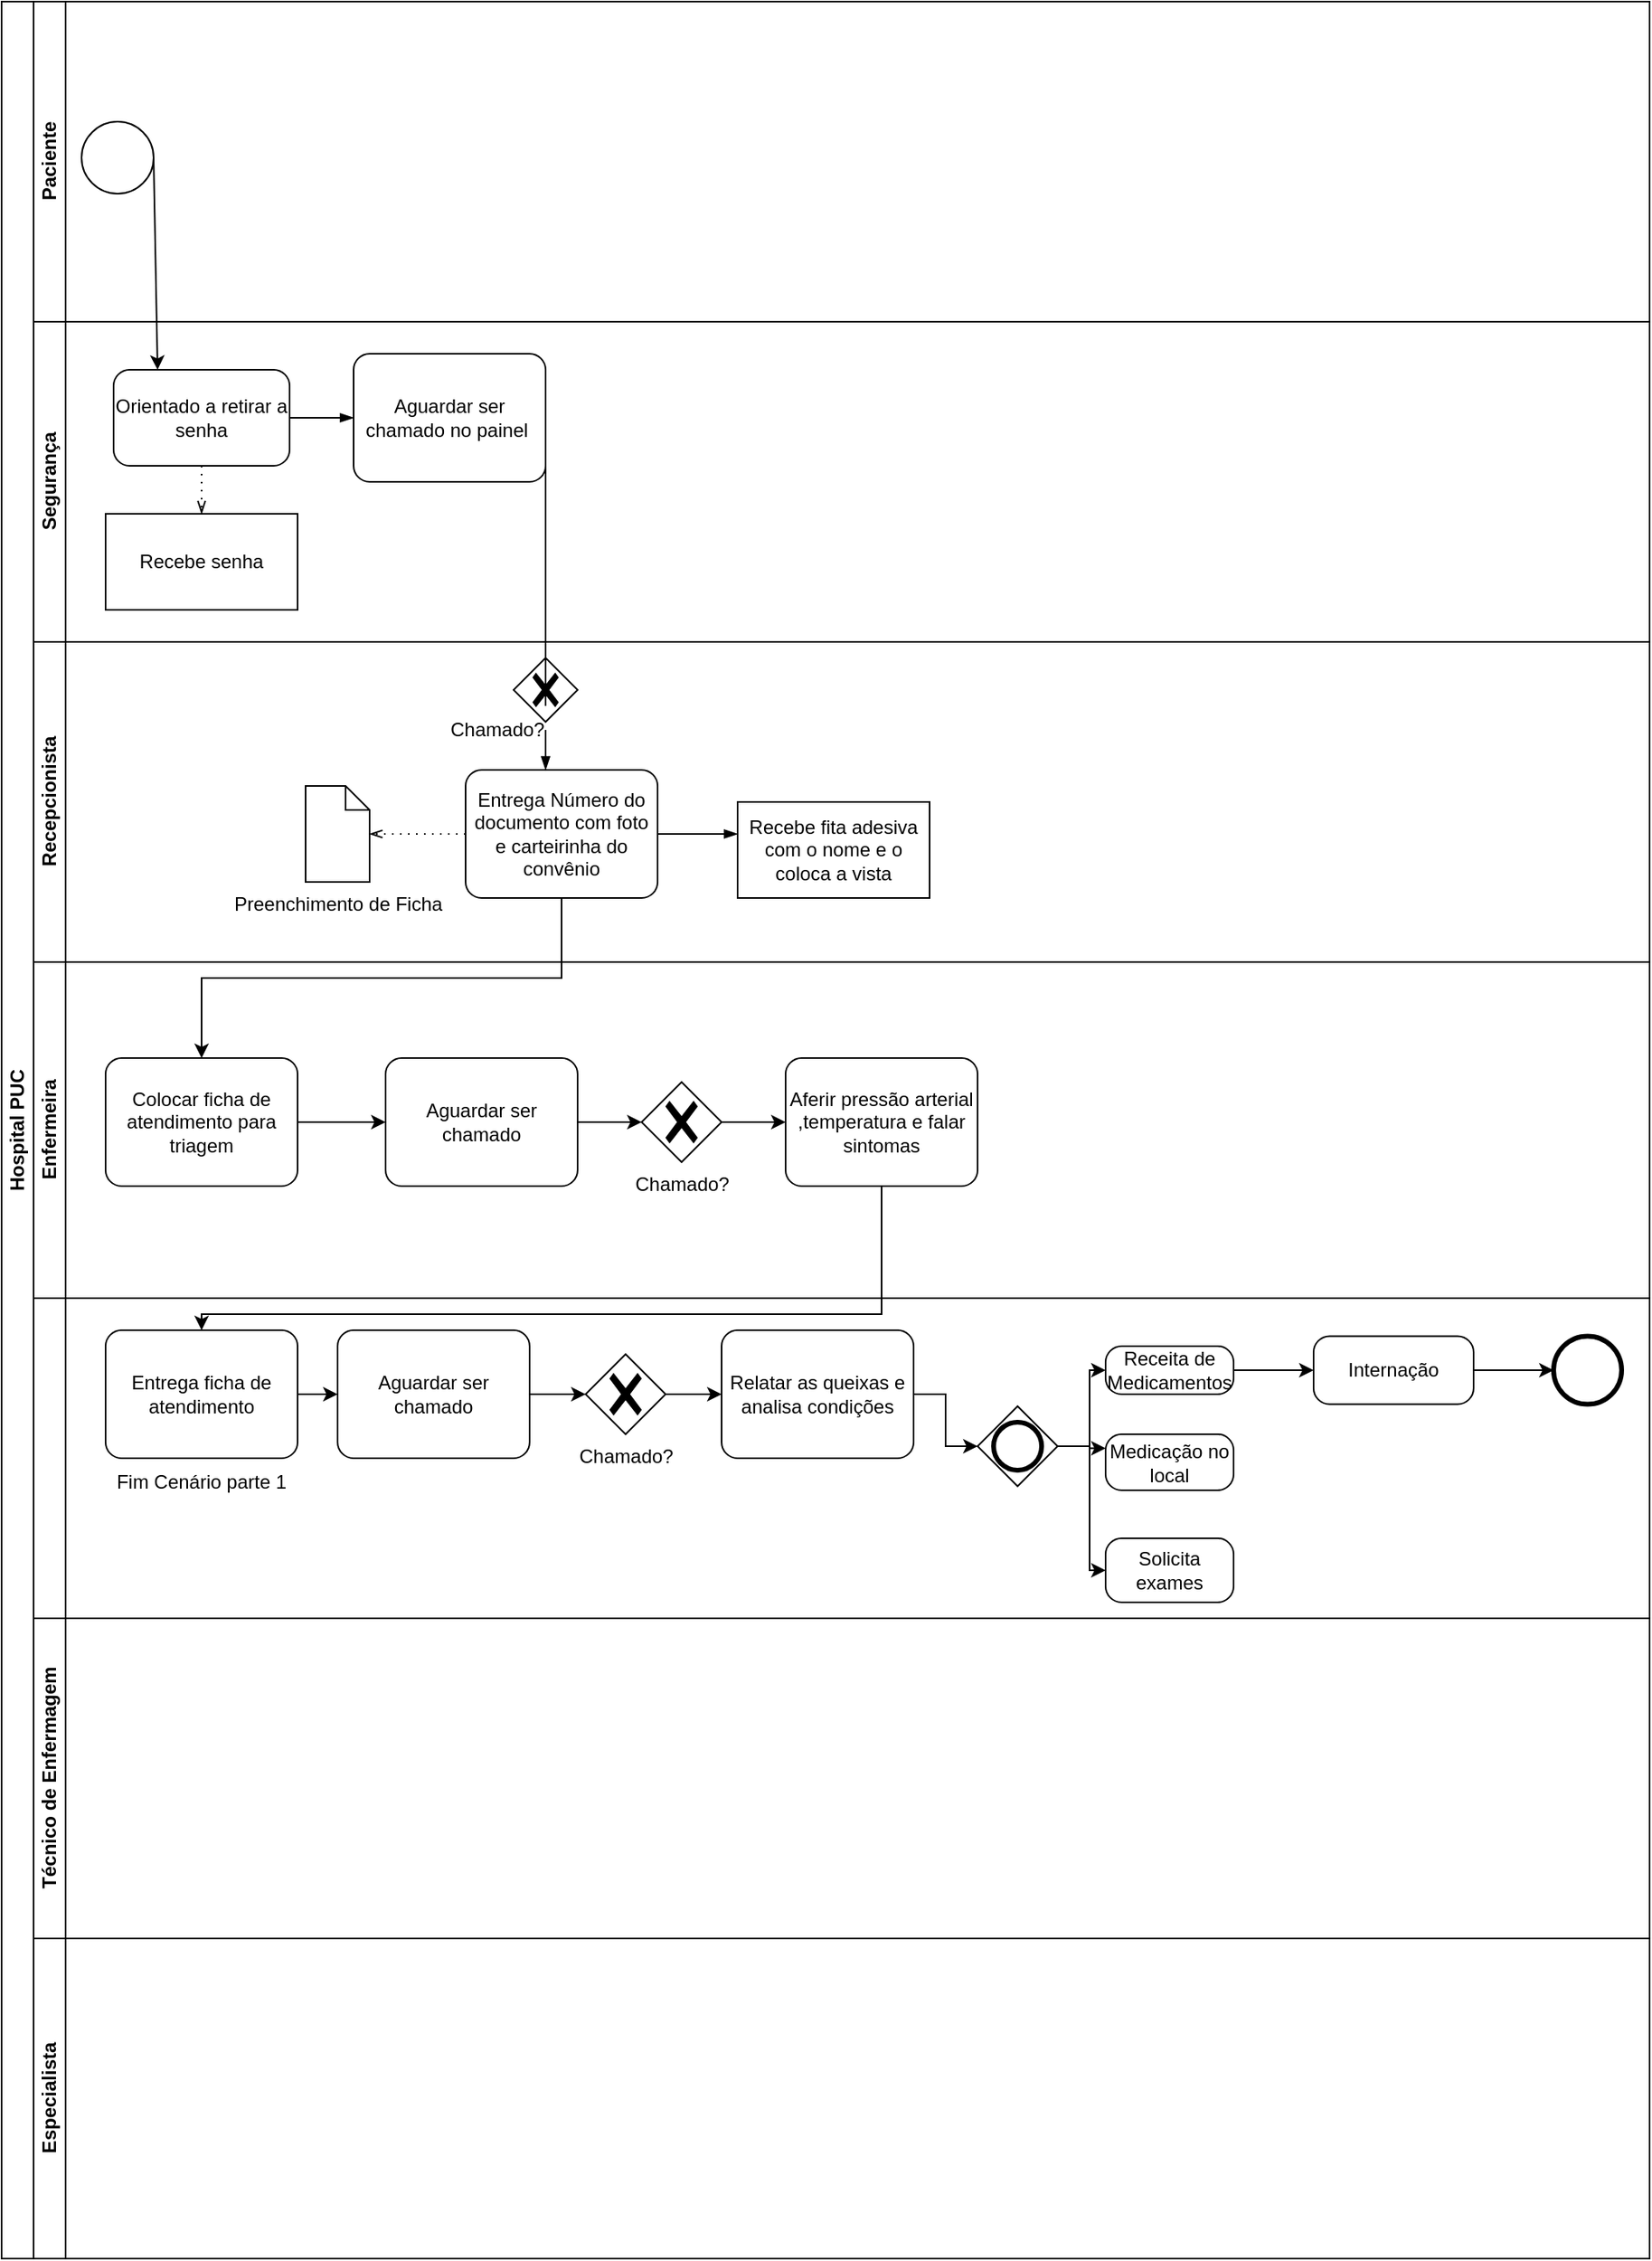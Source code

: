 <mxfile version="21.0.6" type="github">
  <diagram name="Página-1" id="sTaQzrzicb5HoiLquos4">
    <mxGraphModel dx="1434" dy="796" grid="1" gridSize="10" guides="1" tooltips="1" connect="1" arrows="1" fold="1" page="1" pageScale="1" pageWidth="827" pageHeight="1169" math="0" shadow="0">
      <root>
        <mxCell id="0" />
        <mxCell id="1" parent="0" />
        <mxCell id="IWvimnZg6qs0Tck0v6mo-6" value="Hospital PUC" style="swimlane;html=1;childLayout=stackLayout;resizeParent=1;resizeParentMax=0;horizontal=0;startSize=20;horizontalStack=0;whiteSpace=wrap;" parent="1" vertex="1">
          <mxGeometry x="40" y="120" width="1030" height="1410" as="geometry" />
        </mxCell>
        <mxCell id="IWvimnZg6qs0Tck0v6mo-7" value="Paciente" style="swimlane;html=1;startSize=20;horizontal=0;" parent="IWvimnZg6qs0Tck0v6mo-6" vertex="1">
          <mxGeometry x="20" width="1010" height="200" as="geometry" />
        </mxCell>
        <mxCell id="U0FNGHikw2ZuDUiaoQAn-5" value="" style="points=[[0.145,0.145,0],[0.5,0,0],[0.855,0.145,0],[1,0.5,0],[0.855,0.855,0],[0.5,1,0],[0.145,0.855,0],[0,0.5,0]];shape=mxgraph.bpmn.event;html=1;verticalLabelPosition=bottom;labelBackgroundColor=#ffffff;verticalAlign=top;align=center;perimeter=ellipsePerimeter;outlineConnect=0;aspect=fixed;outline=standard;symbol=general;" vertex="1" parent="IWvimnZg6qs0Tck0v6mo-7">
          <mxGeometry x="30" y="75" width="45" height="45" as="geometry" />
        </mxCell>
        <mxCell id="IWvimnZg6qs0Tck0v6mo-8" value="Segurança" style="swimlane;html=1;startSize=20;horizontal=0;" parent="IWvimnZg6qs0Tck0v6mo-6" vertex="1">
          <mxGeometry x="20" y="200" width="1010" height="200" as="geometry" />
        </mxCell>
        <mxCell id="U0FNGHikw2ZuDUiaoQAn-9" value="Orientado a retirar a senha" style="points=[[0.25,0,0],[0.5,0,0],[0.75,0,0],[1,0.25,0],[1,0.5,0],[1,0.75,0],[0.75,1,0],[0.5,1,0],[0.25,1,0],[0,0.75,0],[0,0.5,0],[0,0.25,0]];shape=mxgraph.bpmn.task;whiteSpace=wrap;rectStyle=rounded;size=10;html=1;container=1;expand=0;collapsible=0;taskMarker=abstract;" vertex="1" parent="IWvimnZg6qs0Tck0v6mo-8">
          <mxGeometry x="50" y="30" width="110" height="60" as="geometry" />
        </mxCell>
        <mxCell id="U0FNGHikw2ZuDUiaoQAn-14" value="Recebe senha" style="rounded=0;whiteSpace=wrap;html=1;" vertex="1" parent="IWvimnZg6qs0Tck0v6mo-8">
          <mxGeometry x="45" y="120" width="120" height="60" as="geometry" />
        </mxCell>
        <mxCell id="U0FNGHikw2ZuDUiaoQAn-16" value="" style="edgeStyle=elbowEdgeStyle;fontSize=12;html=1;endFill=0;startFill=0;endSize=6;startSize=6;dashed=1;dashPattern=1 4;endArrow=openThin;startArrow=none;rounded=0;exitX=0.5;exitY=1;exitDx=0;exitDy=0;exitPerimeter=0;entryX=0.5;entryY=0;entryDx=0;entryDy=0;" edge="1" parent="IWvimnZg6qs0Tck0v6mo-8" source="U0FNGHikw2ZuDUiaoQAn-9" target="U0FNGHikw2ZuDUiaoQAn-14">
          <mxGeometry width="160" relative="1" as="geometry">
            <mxPoint x="270" y="100" as="sourcePoint" />
            <mxPoint x="430" y="100" as="targetPoint" />
          </mxGeometry>
        </mxCell>
        <mxCell id="U0FNGHikw2ZuDUiaoQAn-18" value="Aguardar ser chamado no painel&amp;nbsp;" style="points=[[0.25,0,0],[0.5,0,0],[0.75,0,0],[1,0.25,0],[1,0.5,0],[1,0.75,0],[0.75,1,0],[0.5,1,0],[0.25,1,0],[0,0.75,0],[0,0.5,0],[0,0.25,0]];shape=mxgraph.bpmn.task;whiteSpace=wrap;rectStyle=rounded;size=10;html=1;container=1;expand=0;collapsible=0;taskMarker=abstract;" vertex="1" parent="IWvimnZg6qs0Tck0v6mo-8">
          <mxGeometry x="200" y="20" width="120" height="80" as="geometry" />
        </mxCell>
        <mxCell id="U0FNGHikw2ZuDUiaoQAn-17" value="" style="edgeStyle=elbowEdgeStyle;fontSize=12;html=1;endArrow=blockThin;endFill=1;rounded=0;exitX=1;exitY=0.5;exitDx=0;exitDy=0;exitPerimeter=0;" edge="1" parent="IWvimnZg6qs0Tck0v6mo-8" source="U0FNGHikw2ZuDUiaoQAn-9" target="U0FNGHikw2ZuDUiaoQAn-18">
          <mxGeometry width="160" relative="1" as="geometry">
            <mxPoint x="165" y="59.5" as="sourcePoint" />
            <mxPoint x="210" y="-120" as="targetPoint" />
          </mxGeometry>
        </mxCell>
        <mxCell id="IWvimnZg6qs0Tck0v6mo-9" value="Recepcionista" style="swimlane;html=1;startSize=20;horizontal=0;" parent="IWvimnZg6qs0Tck0v6mo-6" vertex="1">
          <mxGeometry x="20" y="400" width="1010" height="200" as="geometry" />
        </mxCell>
        <mxCell id="U0FNGHikw2ZuDUiaoQAn-22" value="" style="points=[[0.25,0.25,0],[0.5,0,0],[0.75,0.25,0],[1,0.5,0],[0.75,0.75,0],[0.5,1,0],[0.25,0.75,0],[0,0.5,0]];shape=mxgraph.bpmn.gateway2;html=1;verticalLabelPosition=bottom;labelBackgroundColor=#ffffff;verticalAlign=top;align=center;perimeter=rhombusPerimeter;outlineConnect=0;outline=none;symbol=none;gwType=exclusive;" vertex="1" parent="IWvimnZg6qs0Tck0v6mo-9">
          <mxGeometry x="300" y="10" width="40" height="40" as="geometry" />
        </mxCell>
        <mxCell id="U0FNGHikw2ZuDUiaoQAn-23" value="Chamado?" style="text;html=1;strokeColor=none;fillColor=none;align=center;verticalAlign=middle;whiteSpace=wrap;rounded=0;" vertex="1" parent="IWvimnZg6qs0Tck0v6mo-9">
          <mxGeometry x="260" y="40" width="60" height="30" as="geometry" />
        </mxCell>
        <mxCell id="U0FNGHikw2ZuDUiaoQAn-34" value="Preenchimento de Ficha" style="shape=mxgraph.bpmn.data;labelPosition=center;verticalLabelPosition=bottom;align=center;verticalAlign=top;size=15;html=1;" vertex="1" parent="IWvimnZg6qs0Tck0v6mo-9">
          <mxGeometry x="170" y="90" width="40" height="60" as="geometry" />
        </mxCell>
        <mxCell id="U0FNGHikw2ZuDUiaoQAn-44" value="Recebe fita adesiva com o nome e o coloca a vista" style="rounded=0;whiteSpace=wrap;html=1;" vertex="1" parent="IWvimnZg6qs0Tck0v6mo-9">
          <mxGeometry x="440" y="100" width="120" height="60" as="geometry" />
        </mxCell>
        <mxCell id="IWvimnZg6qs0Tck0v6mo-21" value="Enfermeira" style="swimlane;html=1;startSize=20;horizontal=0;" parent="IWvimnZg6qs0Tck0v6mo-6" vertex="1">
          <mxGeometry x="20" y="600" width="1010" height="210" as="geometry" />
        </mxCell>
        <mxCell id="U0FNGHikw2ZuDUiaoQAn-43" style="edgeStyle=orthogonalEdgeStyle;rounded=0;orthogonalLoop=1;jettySize=auto;html=1;entryX=0;entryY=0.5;entryDx=0;entryDy=0;entryPerimeter=0;" edge="1" parent="IWvimnZg6qs0Tck0v6mo-21" source="U0FNGHikw2ZuDUiaoQAn-37" target="U0FNGHikw2ZuDUiaoQAn-42">
          <mxGeometry relative="1" as="geometry" />
        </mxCell>
        <mxCell id="U0FNGHikw2ZuDUiaoQAn-37" value="Colocar ficha de atendimento para triagem" style="points=[[0.25,0,0],[0.5,0,0],[0.75,0,0],[1,0.25,0],[1,0.5,0],[1,0.75,0],[0.75,1,0],[0.5,1,0],[0.25,1,0],[0,0.75,0],[0,0.5,0],[0,0.25,0]];shape=mxgraph.bpmn.task;whiteSpace=wrap;rectStyle=rounded;size=10;html=1;container=1;expand=0;collapsible=0;taskMarker=abstract;" vertex="1" parent="IWvimnZg6qs0Tck0v6mo-21">
          <mxGeometry x="45" y="60" width="120" height="80" as="geometry" />
        </mxCell>
        <mxCell id="U0FNGHikw2ZuDUiaoQAn-46" style="edgeStyle=orthogonalEdgeStyle;rounded=0;orthogonalLoop=1;jettySize=auto;html=1;entryX=0;entryY=0.5;entryDx=0;entryDy=0;entryPerimeter=0;" edge="1" parent="IWvimnZg6qs0Tck0v6mo-21" source="U0FNGHikw2ZuDUiaoQAn-42" target="U0FNGHikw2ZuDUiaoQAn-45">
          <mxGeometry relative="1" as="geometry" />
        </mxCell>
        <mxCell id="U0FNGHikw2ZuDUiaoQAn-42" value="Aguardar ser chamado" style="points=[[0.25,0,0],[0.5,0,0],[0.75,0,0],[1,0.25,0],[1,0.5,0],[1,0.75,0],[0.75,1,0],[0.5,1,0],[0.25,1,0],[0,0.75,0],[0,0.5,0],[0,0.25,0]];shape=mxgraph.bpmn.task;whiteSpace=wrap;rectStyle=rounded;size=10;html=1;container=1;expand=0;collapsible=0;taskMarker=abstract;" vertex="1" parent="IWvimnZg6qs0Tck0v6mo-21">
          <mxGeometry x="220" y="60" width="120" height="80" as="geometry" />
        </mxCell>
        <mxCell id="U0FNGHikw2ZuDUiaoQAn-48" style="edgeStyle=orthogonalEdgeStyle;rounded=0;orthogonalLoop=1;jettySize=auto;html=1;entryX=0;entryY=0.5;entryDx=0;entryDy=0;entryPerimeter=0;" edge="1" parent="IWvimnZg6qs0Tck0v6mo-21" source="U0FNGHikw2ZuDUiaoQAn-45" target="U0FNGHikw2ZuDUiaoQAn-47">
          <mxGeometry relative="1" as="geometry" />
        </mxCell>
        <mxCell id="U0FNGHikw2ZuDUiaoQAn-45" value="Chamado?" style="points=[[0.25,0.25,0],[0.5,0,0],[0.75,0.25,0],[1,0.5,0],[0.75,0.75,0],[0.5,1,0],[0.25,0.75,0],[0,0.5,0]];shape=mxgraph.bpmn.gateway2;html=1;verticalLabelPosition=bottom;labelBackgroundColor=#ffffff;verticalAlign=top;align=center;perimeter=rhombusPerimeter;outlineConnect=0;outline=none;symbol=none;gwType=exclusive;" vertex="1" parent="IWvimnZg6qs0Tck0v6mo-21">
          <mxGeometry x="380" y="75" width="50" height="50" as="geometry" />
        </mxCell>
        <mxCell id="U0FNGHikw2ZuDUiaoQAn-47" value="Aferir pressão arterial ,temperatura e falar sintomas" style="points=[[0.25,0,0],[0.5,0,0],[0.75,0,0],[1,0.25,0],[1,0.5,0],[1,0.75,0],[0.75,1,0],[0.5,1,0],[0.25,1,0],[0,0.75,0],[0,0.5,0],[0,0.25,0]];shape=mxgraph.bpmn.task;whiteSpace=wrap;rectStyle=rounded;size=10;html=1;container=1;expand=0;collapsible=0;taskMarker=abstract;" vertex="1" parent="IWvimnZg6qs0Tck0v6mo-21">
          <mxGeometry x="470" y="60" width="120" height="80" as="geometry" />
        </mxCell>
        <mxCell id="U0FNGHikw2ZuDUiaoQAn-2" value="" style="swimlane;html=1;startSize=20;horizontal=0;" vertex="1" parent="IWvimnZg6qs0Tck0v6mo-6">
          <mxGeometry x="20" y="810" width="1010" height="200" as="geometry" />
        </mxCell>
        <mxCell id="U0FNGHikw2ZuDUiaoQAn-53" style="edgeStyle=orthogonalEdgeStyle;rounded=0;orthogonalLoop=1;jettySize=auto;html=1;entryX=0;entryY=0.5;entryDx=0;entryDy=0;entryPerimeter=0;" edge="1" parent="U0FNGHikw2ZuDUiaoQAn-2" source="U0FNGHikw2ZuDUiaoQAn-49" target="U0FNGHikw2ZuDUiaoQAn-52">
          <mxGeometry relative="1" as="geometry" />
        </mxCell>
        <mxCell id="U0FNGHikw2ZuDUiaoQAn-49" value="Entrega ficha de atendimento" style="points=[[0.25,0,0],[0.5,0,0],[0.75,0,0],[1,0.25,0],[1,0.5,0],[1,0.75,0],[0.75,1,0],[0.5,1,0],[0.25,1,0],[0,0.75,0],[0,0.5,0],[0,0.25,0]];shape=mxgraph.bpmn.task;whiteSpace=wrap;rectStyle=rounded;size=10;html=1;container=1;expand=0;collapsible=0;taskMarker=abstract;" vertex="1" parent="U0FNGHikw2ZuDUiaoQAn-2">
          <mxGeometry x="45" y="20" width="120" height="80" as="geometry" />
        </mxCell>
        <mxCell id="U0FNGHikw2ZuDUiaoQAn-51" value="Fim Cenário parte 1" style="text;html=1;strokeColor=none;fillColor=none;align=center;verticalAlign=middle;whiteSpace=wrap;rounded=0;" vertex="1" parent="U0FNGHikw2ZuDUiaoQAn-2">
          <mxGeometry x="45" y="100" width="120" height="30" as="geometry" />
        </mxCell>
        <mxCell id="U0FNGHikw2ZuDUiaoQAn-55" style="edgeStyle=orthogonalEdgeStyle;rounded=0;orthogonalLoop=1;jettySize=auto;html=1;entryX=0;entryY=0.5;entryDx=0;entryDy=0;entryPerimeter=0;" edge="1" parent="U0FNGHikw2ZuDUiaoQAn-2" source="U0FNGHikw2ZuDUiaoQAn-52" target="U0FNGHikw2ZuDUiaoQAn-54">
          <mxGeometry relative="1" as="geometry" />
        </mxCell>
        <mxCell id="U0FNGHikw2ZuDUiaoQAn-52" value="Aguardar ser chamado" style="points=[[0.25,0,0],[0.5,0,0],[0.75,0,0],[1,0.25,0],[1,0.5,0],[1,0.75,0],[0.75,1,0],[0.5,1,0],[0.25,1,0],[0,0.75,0],[0,0.5,0],[0,0.25,0]];shape=mxgraph.bpmn.task;whiteSpace=wrap;rectStyle=rounded;size=10;html=1;container=1;expand=0;collapsible=0;taskMarker=abstract;" vertex="1" parent="U0FNGHikw2ZuDUiaoQAn-2">
          <mxGeometry x="190" y="20" width="120" height="80" as="geometry" />
        </mxCell>
        <mxCell id="U0FNGHikw2ZuDUiaoQAn-57" style="edgeStyle=orthogonalEdgeStyle;rounded=0;orthogonalLoop=1;jettySize=auto;html=1;entryX=0;entryY=0.5;entryDx=0;entryDy=0;entryPerimeter=0;" edge="1" parent="U0FNGHikw2ZuDUiaoQAn-2" source="U0FNGHikw2ZuDUiaoQAn-54" target="U0FNGHikw2ZuDUiaoQAn-56">
          <mxGeometry relative="1" as="geometry" />
        </mxCell>
        <mxCell id="U0FNGHikw2ZuDUiaoQAn-54" value="Chamado?" style="points=[[0.25,0.25,0],[0.5,0,0],[0.75,0.25,0],[1,0.5,0],[0.75,0.75,0],[0.5,1,0],[0.25,0.75,0],[0,0.5,0]];shape=mxgraph.bpmn.gateway2;html=1;verticalLabelPosition=bottom;labelBackgroundColor=#ffffff;verticalAlign=top;align=center;perimeter=rhombusPerimeter;outlineConnect=0;outline=none;symbol=none;gwType=exclusive;" vertex="1" parent="U0FNGHikw2ZuDUiaoQAn-2">
          <mxGeometry x="345" y="35" width="50" height="50" as="geometry" />
        </mxCell>
        <mxCell id="U0FNGHikw2ZuDUiaoQAn-64" style="edgeStyle=orthogonalEdgeStyle;rounded=0;orthogonalLoop=1;jettySize=auto;html=1;entryX=0;entryY=0.5;entryDx=0;entryDy=0;entryPerimeter=0;" edge="1" parent="U0FNGHikw2ZuDUiaoQAn-2" source="U0FNGHikw2ZuDUiaoQAn-56" target="U0FNGHikw2ZuDUiaoQAn-61">
          <mxGeometry relative="1" as="geometry" />
        </mxCell>
        <mxCell id="U0FNGHikw2ZuDUiaoQAn-56" value="Relatar as queixas e analisa condições" style="points=[[0.25,0,0],[0.5,0,0],[0.75,0,0],[1,0.25,0],[1,0.5,0],[1,0.75,0],[0.75,1,0],[0.5,1,0],[0.25,1,0],[0,0.75,0],[0,0.5,0],[0,0.25,0]];shape=mxgraph.bpmn.task;whiteSpace=wrap;rectStyle=rounded;size=10;html=1;container=1;expand=0;collapsible=0;taskMarker=abstract;" vertex="1" parent="U0FNGHikw2ZuDUiaoQAn-2">
          <mxGeometry x="430" y="20" width="120" height="80" as="geometry" />
        </mxCell>
        <mxCell id="U0FNGHikw2ZuDUiaoQAn-79" style="edgeStyle=orthogonalEdgeStyle;rounded=0;orthogonalLoop=1;jettySize=auto;html=1;entryX=0;entryY=0.5;entryDx=0;entryDy=0;entryPerimeter=0;" edge="1" parent="U0FNGHikw2ZuDUiaoQAn-2" source="U0FNGHikw2ZuDUiaoQAn-61" target="U0FNGHikw2ZuDUiaoQAn-65">
          <mxGeometry relative="1" as="geometry">
            <Array as="points">
              <mxPoint x="660" y="93" />
              <mxPoint x="660" y="45" />
            </Array>
          </mxGeometry>
        </mxCell>
        <mxCell id="U0FNGHikw2ZuDUiaoQAn-80" style="edgeStyle=orthogonalEdgeStyle;rounded=0;orthogonalLoop=1;jettySize=auto;html=1;entryX=0;entryY=0.25;entryDx=0;entryDy=0;entryPerimeter=0;" edge="1" parent="U0FNGHikw2ZuDUiaoQAn-2" source="U0FNGHikw2ZuDUiaoQAn-61" target="U0FNGHikw2ZuDUiaoQAn-66">
          <mxGeometry relative="1" as="geometry" />
        </mxCell>
        <mxCell id="U0FNGHikw2ZuDUiaoQAn-81" style="edgeStyle=orthogonalEdgeStyle;rounded=0;orthogonalLoop=1;jettySize=auto;html=1;entryX=0;entryY=0.5;entryDx=0;entryDy=0;entryPerimeter=0;" edge="1" parent="U0FNGHikw2ZuDUiaoQAn-2" source="U0FNGHikw2ZuDUiaoQAn-61" target="U0FNGHikw2ZuDUiaoQAn-67">
          <mxGeometry relative="1" as="geometry">
            <Array as="points">
              <mxPoint x="660" y="93" />
              <mxPoint x="660" y="170" />
            </Array>
          </mxGeometry>
        </mxCell>
        <mxCell id="U0FNGHikw2ZuDUiaoQAn-61" value="" style="points=[[0.25,0.25,0],[0.5,0,0],[0.75,0.25,0],[1,0.5,0],[0.75,0.75,0],[0.5,1,0],[0.25,0.75,0],[0,0.5,0]];shape=mxgraph.bpmn.gateway2;html=1;verticalLabelPosition=bottom;labelBackgroundColor=#ffffff;verticalAlign=top;align=center;perimeter=rhombusPerimeter;outlineConnect=0;outline=end;symbol=general;" vertex="1" parent="U0FNGHikw2ZuDUiaoQAn-2">
          <mxGeometry x="590" y="67.5" width="50" height="50" as="geometry" />
        </mxCell>
        <mxCell id="U0FNGHikw2ZuDUiaoQAn-67" value="Solicita exames" style="points=[[0.25,0,0],[0.5,0,0],[0.75,0,0],[1,0.25,0],[1,0.5,0],[1,0.75,0],[0.75,1,0],[0.5,1,0],[0.25,1,0],[0,0.75,0],[0,0.5,0],[0,0.25,0]];shape=mxgraph.bpmn.task;whiteSpace=wrap;rectStyle=rounded;size=10;html=1;container=1;expand=0;collapsible=0;taskMarker=abstract;" vertex="1" parent="U0FNGHikw2ZuDUiaoQAn-2">
          <mxGeometry x="670" y="150" width="80" height="40" as="geometry" />
        </mxCell>
        <mxCell id="U0FNGHikw2ZuDUiaoQAn-66" value="Medicação no local" style="points=[[0.25,0,0],[0.5,0,0],[0.75,0,0],[1,0.25,0],[1,0.5,0],[1,0.75,0],[0.75,1,0],[0.5,1,0],[0.25,1,0],[0,0.75,0],[0,0.5,0],[0,0.25,0]];shape=mxgraph.bpmn.task;whiteSpace=wrap;rectStyle=rounded;size=10;html=1;container=1;expand=0;collapsible=0;taskMarker=abstract;" vertex="1" parent="U0FNGHikw2ZuDUiaoQAn-2">
          <mxGeometry x="670" y="85" width="80" height="35" as="geometry" />
        </mxCell>
        <mxCell id="U0FNGHikw2ZuDUiaoQAn-78" style="edgeStyle=orthogonalEdgeStyle;rounded=0;orthogonalLoop=1;jettySize=auto;html=1;entryX=0;entryY=0.5;entryDx=0;entryDy=0;entryPerimeter=0;" edge="1" parent="U0FNGHikw2ZuDUiaoQAn-2" source="U0FNGHikw2ZuDUiaoQAn-74" target="U0FNGHikw2ZuDUiaoQAn-77">
          <mxGeometry relative="1" as="geometry" />
        </mxCell>
        <mxCell id="U0FNGHikw2ZuDUiaoQAn-74" value="Internação" style="points=[[0.25,0,0],[0.5,0,0],[0.75,0,0],[1,0.25,0],[1,0.5,0],[1,0.75,0],[0.75,1,0],[0.5,1,0],[0.25,1,0],[0,0.75,0],[0,0.5,0],[0,0.25,0]];shape=mxgraph.bpmn.task;whiteSpace=wrap;rectStyle=rounded;size=10;html=1;container=1;expand=0;collapsible=0;taskMarker=abstract;" vertex="1" parent="U0FNGHikw2ZuDUiaoQAn-2">
          <mxGeometry x="800" y="23.75" width="100" height="42.5" as="geometry" />
        </mxCell>
        <mxCell id="U0FNGHikw2ZuDUiaoQAn-77" value="" style="points=[[0.145,0.145,0],[0.5,0,0],[0.855,0.145,0],[1,0.5,0],[0.855,0.855,0],[0.5,1,0],[0.145,0.855,0],[0,0.5,0]];shape=mxgraph.bpmn.event;html=1;verticalLabelPosition=bottom;labelBackgroundColor=#ffffff;verticalAlign=top;align=center;perimeter=ellipsePerimeter;outlineConnect=0;aspect=fixed;outline=end;symbol=terminate2;" vertex="1" parent="U0FNGHikw2ZuDUiaoQAn-2">
          <mxGeometry x="950" y="23.75" width="42.5" height="42.5" as="geometry" />
        </mxCell>
        <mxCell id="U0FNGHikw2ZuDUiaoQAn-65" value="Receita de Medicamentos" style="points=[[0.25,0,0],[0.5,0,0],[0.75,0,0],[1,0.25,0],[1,0.5,0],[1,0.75,0],[0.75,1,0],[0.5,1,0],[0.25,1,0],[0,0.75,0],[0,0.5,0],[0,0.25,0]];shape=mxgraph.bpmn.task;whiteSpace=wrap;rectStyle=rounded;size=10;html=1;container=1;expand=0;collapsible=0;taskMarker=abstract;" vertex="1" parent="U0FNGHikw2ZuDUiaoQAn-2">
          <mxGeometry x="670" y="30" width="80" height="30" as="geometry" />
        </mxCell>
        <mxCell id="U0FNGHikw2ZuDUiaoQAn-75" style="edgeStyle=orthogonalEdgeStyle;rounded=0;orthogonalLoop=1;jettySize=auto;html=1;entryX=0;entryY=0.5;entryDx=0;entryDy=0;entryPerimeter=0;" edge="1" parent="U0FNGHikw2ZuDUiaoQAn-2" source="U0FNGHikw2ZuDUiaoQAn-65" target="U0FNGHikw2ZuDUiaoQAn-74">
          <mxGeometry relative="1" as="geometry" />
        </mxCell>
        <mxCell id="U0FNGHikw2ZuDUiaoQAn-3" value="Técnico de Enfermagem" style="swimlane;html=1;startSize=20;horizontal=0;" vertex="1" parent="IWvimnZg6qs0Tck0v6mo-6">
          <mxGeometry x="20" y="1010" width="1010" height="200" as="geometry" />
        </mxCell>
        <mxCell id="U0FNGHikw2ZuDUiaoQAn-4" value="Especialista" style="swimlane;html=1;startSize=20;horizontal=0;" vertex="1" parent="IWvimnZg6qs0Tck0v6mo-6">
          <mxGeometry x="20" y="1210" width="1010" height="200" as="geometry" />
        </mxCell>
        <mxCell id="U0FNGHikw2ZuDUiaoQAn-13" value="" style="endArrow=classic;html=1;rounded=0;exitX=1;exitY=0.5;exitDx=0;exitDy=0;exitPerimeter=0;entryX=0.25;entryY=0;entryDx=0;entryDy=0;entryPerimeter=0;" edge="1" parent="IWvimnZg6qs0Tck0v6mo-6" source="U0FNGHikw2ZuDUiaoQAn-5" target="U0FNGHikw2ZuDUiaoQAn-9">
          <mxGeometry width="50" height="50" relative="1" as="geometry">
            <mxPoint x="120" y="110" as="sourcePoint" />
            <mxPoint x="110" y="230" as="targetPoint" />
          </mxGeometry>
        </mxCell>
        <mxCell id="U0FNGHikw2ZuDUiaoQAn-24" value="" style="edgeStyle=elbowEdgeStyle;fontSize=12;html=1;endArrow=none;endFill=1;rounded=0;exitX=1;exitY=0.5;exitDx=0;exitDy=0;exitPerimeter=0;" edge="1" parent="IWvimnZg6qs0Tck0v6mo-6" source="U0FNGHikw2ZuDUiaoQAn-18" target="U0FNGHikw2ZuDUiaoQAn-23">
          <mxGeometry width="160" relative="1" as="geometry">
            <mxPoint x="340" y="100" as="sourcePoint" />
            <mxPoint x="340" y="480" as="targetPoint" />
          </mxGeometry>
        </mxCell>
        <mxCell id="U0FNGHikw2ZuDUiaoQAn-50" style="edgeStyle=orthogonalEdgeStyle;rounded=0;orthogonalLoop=1;jettySize=auto;html=1;entryX=0.5;entryY=0;entryDx=0;entryDy=0;entryPerimeter=0;" edge="1" parent="IWvimnZg6qs0Tck0v6mo-6" source="U0FNGHikw2ZuDUiaoQAn-47" target="U0FNGHikw2ZuDUiaoQAn-49">
          <mxGeometry relative="1" as="geometry">
            <Array as="points">
              <mxPoint x="550" y="820" />
              <mxPoint x="125" y="820" />
            </Array>
          </mxGeometry>
        </mxCell>
        <mxCell id="U0FNGHikw2ZuDUiaoQAn-20" value="" style="edgeStyle=elbowEdgeStyle;fontSize=12;html=1;endArrow=blockThin;endFill=1;rounded=0;exitX=1;exitY=0.5;exitDx=0;exitDy=0;exitPerimeter=0;startArrow=none;" edge="1" parent="1" source="U0FNGHikw2ZuDUiaoQAn-23" target="U0FNGHikw2ZuDUiaoQAn-21">
          <mxGeometry width="160" relative="1" as="geometry">
            <mxPoint x="330" y="410" as="sourcePoint" />
            <mxPoint x="390" y="640" as="targetPoint" />
          </mxGeometry>
        </mxCell>
        <mxCell id="U0FNGHikw2ZuDUiaoQAn-59" style="edgeStyle=orthogonalEdgeStyle;rounded=0;orthogonalLoop=1;jettySize=auto;html=1;" edge="1" parent="1" source="U0FNGHikw2ZuDUiaoQAn-21" target="U0FNGHikw2ZuDUiaoQAn-37">
          <mxGeometry relative="1" as="geometry">
            <Array as="points">
              <mxPoint x="390" y="730" />
              <mxPoint x="165" y="730" />
            </Array>
          </mxGeometry>
        </mxCell>
        <mxCell id="U0FNGHikw2ZuDUiaoQAn-21" value="Entrega Número do documento com foto e carteirinha do convênio" style="points=[[0.25,0,0],[0.5,0,0],[0.75,0,0],[1,0.25,0],[1,0.5,0],[1,0.75,0],[0.75,1,0],[0.5,1,0],[0.25,1,0],[0,0.75,0],[0,0.5,0],[0,0.25,0]];shape=mxgraph.bpmn.task;whiteSpace=wrap;rectStyle=rounded;size=10;html=1;container=1;expand=0;collapsible=0;taskMarker=abstract;" vertex="1" parent="1">
          <mxGeometry x="330" y="600" width="120" height="80" as="geometry" />
        </mxCell>
        <mxCell id="U0FNGHikw2ZuDUiaoQAn-35" value="" style="edgeStyle=elbowEdgeStyle;fontSize=12;html=1;endFill=0;startFill=0;endSize=6;startSize=6;dashed=1;dashPattern=1 4;endArrow=openThin;startArrow=none;rounded=0;exitX=0;exitY=0.5;exitDx=0;exitDy=0;exitPerimeter=0;" edge="1" parent="1" source="U0FNGHikw2ZuDUiaoQAn-21" target="U0FNGHikw2ZuDUiaoQAn-34">
          <mxGeometry width="160" relative="1" as="geometry">
            <mxPoint x="330" y="590" as="sourcePoint" />
            <mxPoint x="490" y="590" as="targetPoint" />
          </mxGeometry>
        </mxCell>
        <mxCell id="U0FNGHikw2ZuDUiaoQAn-39" value="" style="edgeStyle=elbowEdgeStyle;fontSize=12;html=1;endArrow=blockThin;endFill=1;rounded=0;exitX=1;exitY=0.5;exitDx=0;exitDy=0;exitPerimeter=0;" edge="1" parent="1" source="U0FNGHikw2ZuDUiaoQAn-21">
          <mxGeometry width="160" relative="1" as="geometry">
            <mxPoint x="350" y="760" as="sourcePoint" />
            <mxPoint x="500" y="640" as="targetPoint" />
          </mxGeometry>
        </mxCell>
      </root>
    </mxGraphModel>
  </diagram>
</mxfile>
